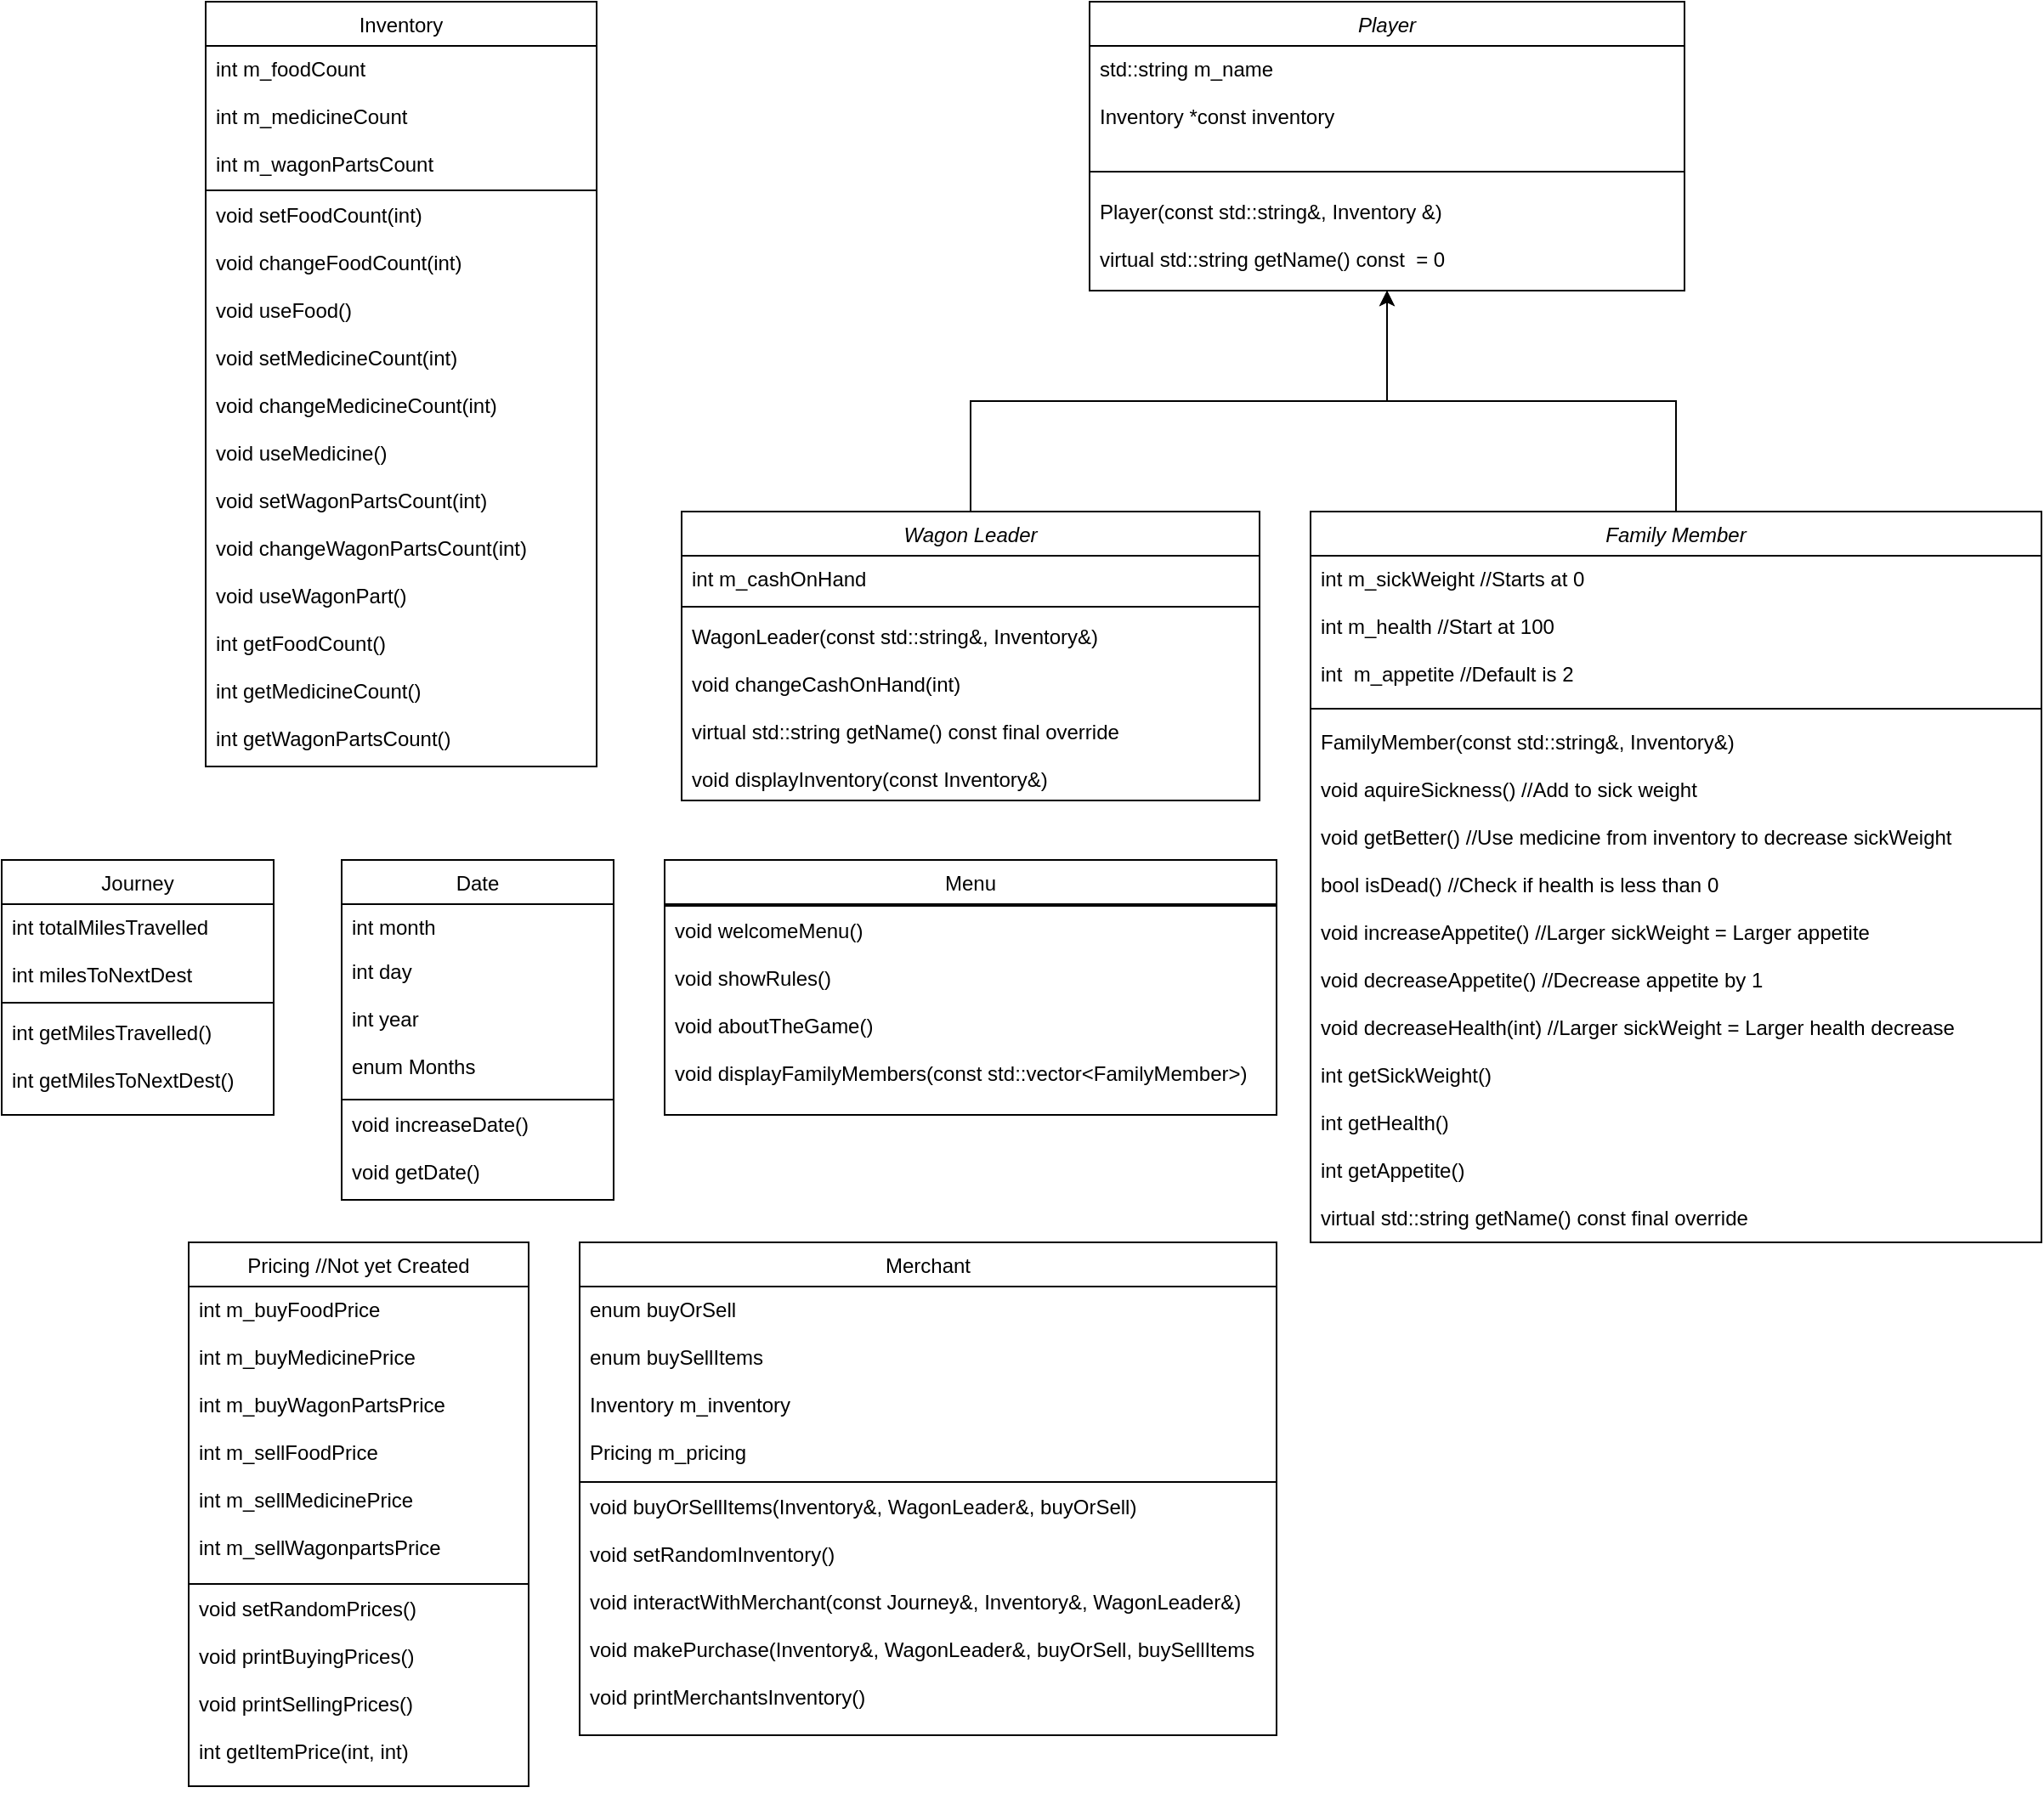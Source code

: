 <mxfile version="12.8.4" type="github">
  <diagram id="C5RBs43oDa-KdzZeNtuy" name="Page-1">
    <mxGraphModel dx="2185" dy="2000" grid="1" gridSize="10" guides="1" tooltips="1" connect="1" arrows="1" fold="1" page="1" pageScale="1" pageWidth="827" pageHeight="1169" math="0" shadow="0">
      <root>
        <mxCell id="WIyWlLk6GJQsqaUBKTNV-0" />
        <mxCell id="WIyWlLk6GJQsqaUBKTNV-1" parent="WIyWlLk6GJQsqaUBKTNV-0" />
        <mxCell id="zkfFHV4jXpPFQw0GAbJ--0" value="Player" style="swimlane;fontStyle=2;align=center;verticalAlign=top;childLayout=stackLayout;horizontal=1;startSize=26;horizontalStack=0;resizeParent=1;resizeLast=0;collapsible=1;marginBottom=0;rounded=0;shadow=0;strokeWidth=1;" parent="WIyWlLk6GJQsqaUBKTNV-1" vertex="1">
          <mxGeometry x="340" y="-40" width="350" height="170" as="geometry">
            <mxRectangle x="230" y="140" width="160" height="26" as="alternateBounds" />
          </mxGeometry>
        </mxCell>
        <mxCell id="zkfFHV4jXpPFQw0GAbJ--1" value="std::string m_name&#xa;&#xa;Inventory *const inventory&#xa;" style="text;align=left;verticalAlign=top;spacingLeft=4;spacingRight=4;overflow=hidden;rotatable=0;points=[[0,0.5],[1,0.5]];portConstraint=eastwest;" parent="zkfFHV4jXpPFQw0GAbJ--0" vertex="1">
          <mxGeometry y="26" width="350" height="64" as="geometry" />
        </mxCell>
        <mxCell id="zkfFHV4jXpPFQw0GAbJ--4" value="" style="line;html=1;strokeWidth=1;align=left;verticalAlign=middle;spacingTop=-1;spacingLeft=3;spacingRight=3;rotatable=0;labelPosition=right;points=[];portConstraint=eastwest;" parent="zkfFHV4jXpPFQw0GAbJ--0" vertex="1">
          <mxGeometry y="90" width="350" height="20" as="geometry" />
        </mxCell>
        <mxCell id="LPH6ivnVHNcIVXCUG9c9-33" value="Player(const std::string&amp;, Inventory &amp;)&#xa;&#xa;virtual std::string getName() const  = 0" style="text;align=left;verticalAlign=top;spacingLeft=4;spacingRight=4;overflow=hidden;rotatable=0;points=[[0,0.5],[1,0.5]];portConstraint=eastwest;" parent="zkfFHV4jXpPFQw0GAbJ--0" vertex="1">
          <mxGeometry y="110" width="350" height="60" as="geometry" />
        </mxCell>
        <mxCell id="zkfFHV4jXpPFQw0GAbJ--6" value="Inventory" style="swimlane;fontStyle=0;align=center;verticalAlign=top;childLayout=stackLayout;horizontal=1;startSize=26;horizontalStack=0;resizeParent=1;resizeLast=0;collapsible=1;marginBottom=0;rounded=0;shadow=0;strokeWidth=1;" parent="WIyWlLk6GJQsqaUBKTNV-1" vertex="1">
          <mxGeometry x="-180" y="-40" width="230" height="450" as="geometry">
            <mxRectangle x="130" y="380" width="160" height="26" as="alternateBounds" />
          </mxGeometry>
        </mxCell>
        <mxCell id="zkfFHV4jXpPFQw0GAbJ--8" value="int m_foodCount" style="text;align=left;verticalAlign=top;spacingLeft=4;spacingRight=4;overflow=hidden;rotatable=0;points=[[0,0.5],[1,0.5]];portConstraint=eastwest;rounded=0;shadow=0;html=0;" parent="zkfFHV4jXpPFQw0GAbJ--6" vertex="1">
          <mxGeometry y="26" width="230" height="28" as="geometry" />
        </mxCell>
        <mxCell id="LPH6ivnVHNcIVXCUG9c9-8" value="int m_medicineCount&#xa;&#xa;int m_wagonPartsCount&#xa;" style="text;align=left;verticalAlign=top;spacingLeft=4;spacingRight=4;overflow=hidden;rotatable=0;points=[[0,0.5],[1,0.5]];portConstraint=eastwest;rounded=0;shadow=0;html=0;" parent="zkfFHV4jXpPFQw0GAbJ--6" vertex="1">
          <mxGeometry y="54" width="230" height="56" as="geometry" />
        </mxCell>
        <mxCell id="zkfFHV4jXpPFQw0GAbJ--9" value="" style="line;html=1;strokeWidth=1;align=left;verticalAlign=middle;spacingTop=-1;spacingLeft=3;spacingRight=3;rotatable=0;labelPosition=right;points=[];portConstraint=eastwest;" parent="zkfFHV4jXpPFQw0GAbJ--6" vertex="1">
          <mxGeometry y="110" width="230" height="2" as="geometry" />
        </mxCell>
        <mxCell id="zkfFHV4jXpPFQw0GAbJ--10" value="void setFoodCount(int)&#xa;&#xa;void changeFoodCount(int)&#xa;&#xa;void useFood()&#xa;&#xa;void setMedicineCount(int)&#xa;&#xa;void changeMedicineCount(int)&#xa;&#xa;void useMedicine()&#xa;&#xa;void setWagonPartsCount(int)&#xa;&#xa;void changeWagonPartsCount(int)&#xa;&#xa;void useWagonPart()&#xa;&#xa;int getFoodCount()&#xa;&#xa;int getMedicineCount()&#xa;&#xa;int getWagonPartsCount()&#xa;" style="text;align=left;verticalAlign=top;spacingLeft=4;spacingRight=4;overflow=hidden;rotatable=0;points=[[0,0.5],[1,0.5]];portConstraint=eastwest;fontStyle=0" parent="zkfFHV4jXpPFQw0GAbJ--6" vertex="1">
          <mxGeometry y="112" width="230" height="338" as="geometry" />
        </mxCell>
        <mxCell id="zkfFHV4jXpPFQw0GAbJ--13" value="Journey" style="swimlane;fontStyle=0;align=center;verticalAlign=top;childLayout=stackLayout;horizontal=1;startSize=26;horizontalStack=0;resizeParent=1;resizeLast=0;collapsible=1;marginBottom=0;rounded=0;shadow=0;strokeWidth=1;" parent="WIyWlLk6GJQsqaUBKTNV-1" vertex="1">
          <mxGeometry x="-300" y="465" width="160" height="150" as="geometry">
            <mxRectangle x="340" y="380" width="170" height="26" as="alternateBounds" />
          </mxGeometry>
        </mxCell>
        <mxCell id="zkfFHV4jXpPFQw0GAbJ--14" value="int totalMilesTravelled&#xa;&#xa;int milesToNextDest&#xa;" style="text;align=left;verticalAlign=top;spacingLeft=4;spacingRight=4;overflow=hidden;rotatable=0;points=[[0,0.5],[1,0.5]];portConstraint=eastwest;" parent="zkfFHV4jXpPFQw0GAbJ--13" vertex="1">
          <mxGeometry y="26" width="160" height="54" as="geometry" />
        </mxCell>
        <mxCell id="zkfFHV4jXpPFQw0GAbJ--15" value="" style="line;html=1;strokeWidth=1;align=left;verticalAlign=middle;spacingTop=-1;spacingLeft=3;spacingRight=3;rotatable=0;labelPosition=right;points=[];portConstraint=eastwest;" parent="zkfFHV4jXpPFQw0GAbJ--13" vertex="1">
          <mxGeometry y="80" width="160" height="8" as="geometry" />
        </mxCell>
        <mxCell id="LPH6ivnVHNcIVXCUG9c9-10" value="int getMilesTravelled()&#xa;&#xa;int getMilesToNextDest()" style="text;align=left;verticalAlign=top;spacingLeft=4;spacingRight=4;overflow=hidden;rotatable=0;points=[[0,0.5],[1,0.5]];portConstraint=eastwest;" parent="zkfFHV4jXpPFQw0GAbJ--13" vertex="1">
          <mxGeometry y="88" width="160" height="62" as="geometry" />
        </mxCell>
        <mxCell id="LPH6ivnVHNcIVXCUG9c9-22" style="edgeStyle=orthogonalEdgeStyle;rounded=0;orthogonalLoop=1;jettySize=auto;html=1;exitX=0.5;exitY=0;exitDx=0;exitDy=0;entryX=0.5;entryY=1;entryDx=0;entryDy=0;" parent="WIyWlLk6GJQsqaUBKTNV-1" source="LPH6ivnVHNcIVXCUG9c9-12" target="zkfFHV4jXpPFQw0GAbJ--0" edge="1">
          <mxGeometry relative="1" as="geometry" />
        </mxCell>
        <mxCell id="LPH6ivnVHNcIVXCUG9c9-12" value="Wagon Leader" style="swimlane;fontStyle=2;align=center;verticalAlign=top;childLayout=stackLayout;horizontal=1;startSize=26;horizontalStack=0;resizeParent=1;resizeLast=0;collapsible=1;marginBottom=0;rounded=0;shadow=0;strokeWidth=1;" parent="WIyWlLk6GJQsqaUBKTNV-1" vertex="1">
          <mxGeometry x="100" y="260" width="340" height="170" as="geometry">
            <mxRectangle x="230" y="140" width="160" height="26" as="alternateBounds" />
          </mxGeometry>
        </mxCell>
        <mxCell id="LPH6ivnVHNcIVXCUG9c9-13" value="int m_cashOnHand" style="text;align=left;verticalAlign=top;spacingLeft=4;spacingRight=4;overflow=hidden;rotatable=0;points=[[0,0.5],[1,0.5]];portConstraint=eastwest;" parent="LPH6ivnVHNcIVXCUG9c9-12" vertex="1">
          <mxGeometry y="26" width="340" height="26" as="geometry" />
        </mxCell>
        <mxCell id="LPH6ivnVHNcIVXCUG9c9-16" value="" style="line;html=1;strokeWidth=1;align=left;verticalAlign=middle;spacingTop=-1;spacingLeft=3;spacingRight=3;rotatable=0;labelPosition=right;points=[];portConstraint=eastwest;" parent="LPH6ivnVHNcIVXCUG9c9-12" vertex="1">
          <mxGeometry y="52" width="340" height="8" as="geometry" />
        </mxCell>
        <mxCell id="LPH6ivnVHNcIVXCUG9c9-17" value="WagonLeader(const std::string&amp;, Inventory&amp;)&#xa;&#xa;void changeCashOnHand(int)&#xa;&#xa;virtual std::string getName() const final override&#xa;&#xa;void displayInventory(const Inventory&amp;)" style="text;align=left;verticalAlign=top;spacingLeft=4;spacingRight=4;overflow=hidden;rotatable=0;points=[[0,0.5],[1,0.5]];portConstraint=eastwest;rounded=0;shadow=0;html=0;" parent="LPH6ivnVHNcIVXCUG9c9-12" vertex="1">
          <mxGeometry y="60" width="340" height="110" as="geometry" />
        </mxCell>
        <mxCell id="LPH6ivnVHNcIVXCUG9c9-31" style="edgeStyle=orthogonalEdgeStyle;rounded=0;orthogonalLoop=1;jettySize=auto;html=1;exitX=0.5;exitY=0;exitDx=0;exitDy=0;entryX=0.5;entryY=1;entryDx=0;entryDy=0;" parent="WIyWlLk6GJQsqaUBKTNV-1" source="LPH6ivnVHNcIVXCUG9c9-23" target="zkfFHV4jXpPFQw0GAbJ--0" edge="1">
          <mxGeometry relative="1" as="geometry" />
        </mxCell>
        <mxCell id="LPH6ivnVHNcIVXCUG9c9-23" value="Family Member" style="swimlane;fontStyle=2;align=center;verticalAlign=top;childLayout=stackLayout;horizontal=1;startSize=26;horizontalStack=0;resizeParent=1;resizeLast=0;collapsible=1;marginBottom=0;rounded=0;shadow=0;strokeWidth=1;" parent="WIyWlLk6GJQsqaUBKTNV-1" vertex="1">
          <mxGeometry x="470" y="260" width="430" height="430" as="geometry">
            <mxRectangle x="230" y="140" width="160" height="26" as="alternateBounds" />
          </mxGeometry>
        </mxCell>
        <mxCell id="LPH6ivnVHNcIVXCUG9c9-29" value="int m_sickWeight //Starts at 0&#xa;&#xa;int m_health //Start at 100&#xa;&#xa;int  m_appetite //Default is 2&#xa;" style="text;align=left;verticalAlign=top;spacingLeft=4;spacingRight=4;overflow=hidden;rotatable=0;points=[[0,0.5],[1,0.5]];portConstraint=eastwest;" parent="LPH6ivnVHNcIVXCUG9c9-23" vertex="1">
          <mxGeometry y="26" width="430" height="84" as="geometry" />
        </mxCell>
        <mxCell id="LPH6ivnVHNcIVXCUG9c9-25" value="" style="line;html=1;strokeWidth=1;align=left;verticalAlign=middle;spacingTop=-1;spacingLeft=3;spacingRight=3;rotatable=0;labelPosition=right;points=[];portConstraint=eastwest;" parent="LPH6ivnVHNcIVXCUG9c9-23" vertex="1">
          <mxGeometry y="110" width="430" height="12" as="geometry" />
        </mxCell>
        <mxCell id="LPH6ivnVHNcIVXCUG9c9-28" value="FamilyMember(const std::string&amp;, Inventory&amp;)&#xa;&#xa;void aquireSickness() //Add to sick weight&#xa;&#xa;void getBetter() //Use medicine from inventory to decrease sickWeight&#xa;&#xa;bool isDead() //Check if health is less than 0&#xa;&#xa;void increaseAppetite() //Larger sickWeight = Larger appetite&#xa;&#xa;void decreaseAppetite() //Decrease appetite by 1&#xa;&#xa;void decreaseHealth(int) //Larger sickWeight = Larger health decrease&#xa;&#xa;int getSickWeight()&#xa;&#xa;int getHealth()&#xa;&#xa;int getAppetite()&#xa;&#xa;virtual std::string getName() const final override&#xa;" style="text;align=left;verticalAlign=top;spacingLeft=4;spacingRight=4;overflow=hidden;rotatable=0;points=[[0,0.5],[1,0.5]];portConstraint=eastwest;" parent="LPH6ivnVHNcIVXCUG9c9-23" vertex="1">
          <mxGeometry y="122" width="430" height="308" as="geometry" />
        </mxCell>
        <mxCell id="LPH6ivnVHNcIVXCUG9c9-34" value="Date" style="swimlane;fontStyle=0;align=center;verticalAlign=top;childLayout=stackLayout;horizontal=1;startSize=26;horizontalStack=0;resizeParent=1;resizeLast=0;collapsible=1;marginBottom=0;rounded=0;shadow=0;strokeWidth=1;" parent="WIyWlLk6GJQsqaUBKTNV-1" vertex="1">
          <mxGeometry x="-100" y="465" width="160" height="200" as="geometry">
            <mxRectangle x="130" y="380" width="160" height="26" as="alternateBounds" />
          </mxGeometry>
        </mxCell>
        <mxCell id="LPH6ivnVHNcIVXCUG9c9-35" value="int month" style="text;align=left;verticalAlign=top;spacingLeft=4;spacingRight=4;overflow=hidden;rotatable=0;points=[[0,0.5],[1,0.5]];portConstraint=eastwest;" parent="LPH6ivnVHNcIVXCUG9c9-34" vertex="1">
          <mxGeometry y="26" width="160" height="26" as="geometry" />
        </mxCell>
        <mxCell id="LPH6ivnVHNcIVXCUG9c9-36" value="int day" style="text;align=left;verticalAlign=top;spacingLeft=4;spacingRight=4;overflow=hidden;rotatable=0;points=[[0,0.5],[1,0.5]];portConstraint=eastwest;rounded=0;shadow=0;html=0;" parent="LPH6ivnVHNcIVXCUG9c9-34" vertex="1">
          <mxGeometry y="52" width="160" height="28" as="geometry" />
        </mxCell>
        <mxCell id="LPH6ivnVHNcIVXCUG9c9-37" value="int year&#xa;&#xa;enum Months&#xa;" style="text;align=left;verticalAlign=top;spacingLeft=4;spacingRight=4;overflow=hidden;rotatable=0;points=[[0,0.5],[1,0.5]];portConstraint=eastwest;rounded=0;shadow=0;html=0;" parent="LPH6ivnVHNcIVXCUG9c9-34" vertex="1">
          <mxGeometry y="80" width="160" height="60" as="geometry" />
        </mxCell>
        <mxCell id="LPH6ivnVHNcIVXCUG9c9-38" value="" style="line;html=1;strokeWidth=1;align=left;verticalAlign=middle;spacingTop=-1;spacingLeft=3;spacingRight=3;rotatable=0;labelPosition=right;points=[];portConstraint=eastwest;" parent="LPH6ivnVHNcIVXCUG9c9-34" vertex="1">
          <mxGeometry y="140" width="160" height="2" as="geometry" />
        </mxCell>
        <mxCell id="LPH6ivnVHNcIVXCUG9c9-39" value="void increaseDate()&#xa;&#xa;void getDate()&#xa;" style="text;align=left;verticalAlign=top;spacingLeft=4;spacingRight=4;overflow=hidden;rotatable=0;points=[[0,0.5],[1,0.5]];portConstraint=eastwest;fontStyle=0" parent="LPH6ivnVHNcIVXCUG9c9-34" vertex="1">
          <mxGeometry y="142" width="160" height="58" as="geometry" />
        </mxCell>
        <mxCell id="ujdBgQ368yUOR3aBqQAS-1" value="Menu" style="swimlane;fontStyle=0;align=center;verticalAlign=top;childLayout=stackLayout;horizontal=1;startSize=26;horizontalStack=0;resizeParent=1;resizeLast=0;collapsible=1;marginBottom=0;rounded=0;shadow=0;strokeWidth=1;" parent="WIyWlLk6GJQsqaUBKTNV-1" vertex="1">
          <mxGeometry x="90" y="465" width="360" height="150" as="geometry">
            <mxRectangle x="130" y="380" width="160" height="26" as="alternateBounds" />
          </mxGeometry>
        </mxCell>
        <mxCell id="ujdBgQ368yUOR3aBqQAS-5" value="" style="line;html=1;strokeWidth=1;align=left;verticalAlign=middle;spacingTop=-1;spacingLeft=3;spacingRight=3;rotatable=0;labelPosition=right;points=[];portConstraint=eastwest;" parent="ujdBgQ368yUOR3aBqQAS-1" vertex="1">
          <mxGeometry y="26" width="360" height="2" as="geometry" />
        </mxCell>
        <mxCell id="ujdBgQ368yUOR3aBqQAS-6" value="void welcomeMenu()&#xa;&#xa;void showRules()&#xa;&#xa;void aboutTheGame()&#xa;&#xa;void displayFamilyMembers(const std::vector&lt;FamilyMember&gt;)" style="text;align=left;verticalAlign=top;spacingLeft=4;spacingRight=4;overflow=hidden;rotatable=0;points=[[0,0.5],[1,0.5]];portConstraint=eastwest;fontStyle=0" parent="ujdBgQ368yUOR3aBqQAS-1" vertex="1">
          <mxGeometry y="28" width="360" height="122" as="geometry" />
        </mxCell>
        <mxCell id="TEOQJaO2EMKdjx9Uq9Gn-0" value="Merchant" style="swimlane;fontStyle=0;align=center;verticalAlign=top;childLayout=stackLayout;horizontal=1;startSize=26;horizontalStack=0;resizeParent=1;resizeLast=0;collapsible=1;marginBottom=0;rounded=0;shadow=0;strokeWidth=1;" parent="WIyWlLk6GJQsqaUBKTNV-1" vertex="1">
          <mxGeometry x="40" y="690" width="410" height="290" as="geometry">
            <mxRectangle x="130" y="380" width="160" height="26" as="alternateBounds" />
          </mxGeometry>
        </mxCell>
        <mxCell id="TEOQJaO2EMKdjx9Uq9Gn-1" value="enum buyOrSell&#xa;&#xa;enum buySellItems&#xa;&#xa;Inventory m_inventory&#xa;&#xa;Pricing m_pricing&#xa;" style="text;align=left;verticalAlign=top;spacingLeft=4;spacingRight=4;overflow=hidden;rotatable=0;points=[[0,0.5],[1,0.5]];portConstraint=eastwest;" parent="TEOQJaO2EMKdjx9Uq9Gn-0" vertex="1">
          <mxGeometry y="26" width="410" height="114" as="geometry" />
        </mxCell>
        <mxCell id="TEOQJaO2EMKdjx9Uq9Gn-4" value="" style="line;html=1;strokeWidth=1;align=left;verticalAlign=middle;spacingTop=-1;spacingLeft=3;spacingRight=3;rotatable=0;labelPosition=right;points=[];portConstraint=eastwest;" parent="TEOQJaO2EMKdjx9Uq9Gn-0" vertex="1">
          <mxGeometry y="140" width="410" height="2" as="geometry" />
        </mxCell>
        <mxCell id="TEOQJaO2EMKdjx9Uq9Gn-5" value="void buyOrSellItems(Inventory&amp;, WagonLeader&amp;, buyOrSell)&#xa;&#xa;void setRandomInventory()&#xa;&#xa;void interactWithMerchant(const Journey&amp;, Inventory&amp;, WagonLeader&amp;)&#xa;&#xa;void makePurchase(Inventory&amp;, WagonLeader&amp;, buyOrSell, buySellItems&#xa;&#xa;void printMerchantsInventory()&#xa;" style="text;align=left;verticalAlign=top;spacingLeft=4;spacingRight=4;overflow=hidden;rotatable=0;points=[[0,0.5],[1,0.5]];portConstraint=eastwest;fontStyle=0" parent="TEOQJaO2EMKdjx9Uq9Gn-0" vertex="1">
          <mxGeometry y="142" width="410" height="148" as="geometry" />
        </mxCell>
        <mxCell id="TEOQJaO2EMKdjx9Uq9Gn-12" value="Pricing //Not yet Created" style="swimlane;fontStyle=0;align=center;verticalAlign=top;childLayout=stackLayout;horizontal=1;startSize=26;horizontalStack=0;resizeParent=1;resizeLast=0;collapsible=1;marginBottom=0;rounded=0;shadow=0;strokeWidth=1;" parent="WIyWlLk6GJQsqaUBKTNV-1" vertex="1">
          <mxGeometry x="-190" y="690" width="200" height="320" as="geometry">
            <mxRectangle x="130" y="380" width="160" height="26" as="alternateBounds" />
          </mxGeometry>
        </mxCell>
        <mxCell id="TEOQJaO2EMKdjx9Uq9Gn-13" value="int m_buyFoodPrice&#xa;&#xa;int m_buyMedicinePrice&#xa;&#xa;int m_buyWagonPartsPrice&#xa;&#xa;int m_sellFoodPrice&#xa;&#xa;int m_sellMedicinePrice&#xa;&#xa;int m_sellWagonpartsPrice&#xa;" style="text;align=left;verticalAlign=top;spacingLeft=4;spacingRight=4;overflow=hidden;rotatable=0;points=[[0,0.5],[1,0.5]];portConstraint=eastwest;" parent="TEOQJaO2EMKdjx9Uq9Gn-12" vertex="1">
          <mxGeometry y="26" width="200" height="174" as="geometry" />
        </mxCell>
        <mxCell id="TEOQJaO2EMKdjx9Uq9Gn-14" value="" style="line;html=1;strokeWidth=1;align=left;verticalAlign=middle;spacingTop=-1;spacingLeft=3;spacingRight=3;rotatable=0;labelPosition=right;points=[];portConstraint=eastwest;" parent="TEOQJaO2EMKdjx9Uq9Gn-12" vertex="1">
          <mxGeometry y="200" width="200" height="2" as="geometry" />
        </mxCell>
        <mxCell id="TEOQJaO2EMKdjx9Uq9Gn-15" value="void setRandomPrices()&#xa;&#xa;void printBuyingPrices()&#xa;&#xa;void printSellingPrices()&#xa;&#xa;int getItemPrice(int, int)&#xa;" style="text;align=left;verticalAlign=top;spacingLeft=4;spacingRight=4;overflow=hidden;rotatable=0;points=[[0,0.5],[1,0.5]];portConstraint=eastwest;fontStyle=0" parent="TEOQJaO2EMKdjx9Uq9Gn-12" vertex="1">
          <mxGeometry y="202" width="200" height="118" as="geometry" />
        </mxCell>
      </root>
    </mxGraphModel>
  </diagram>
</mxfile>
